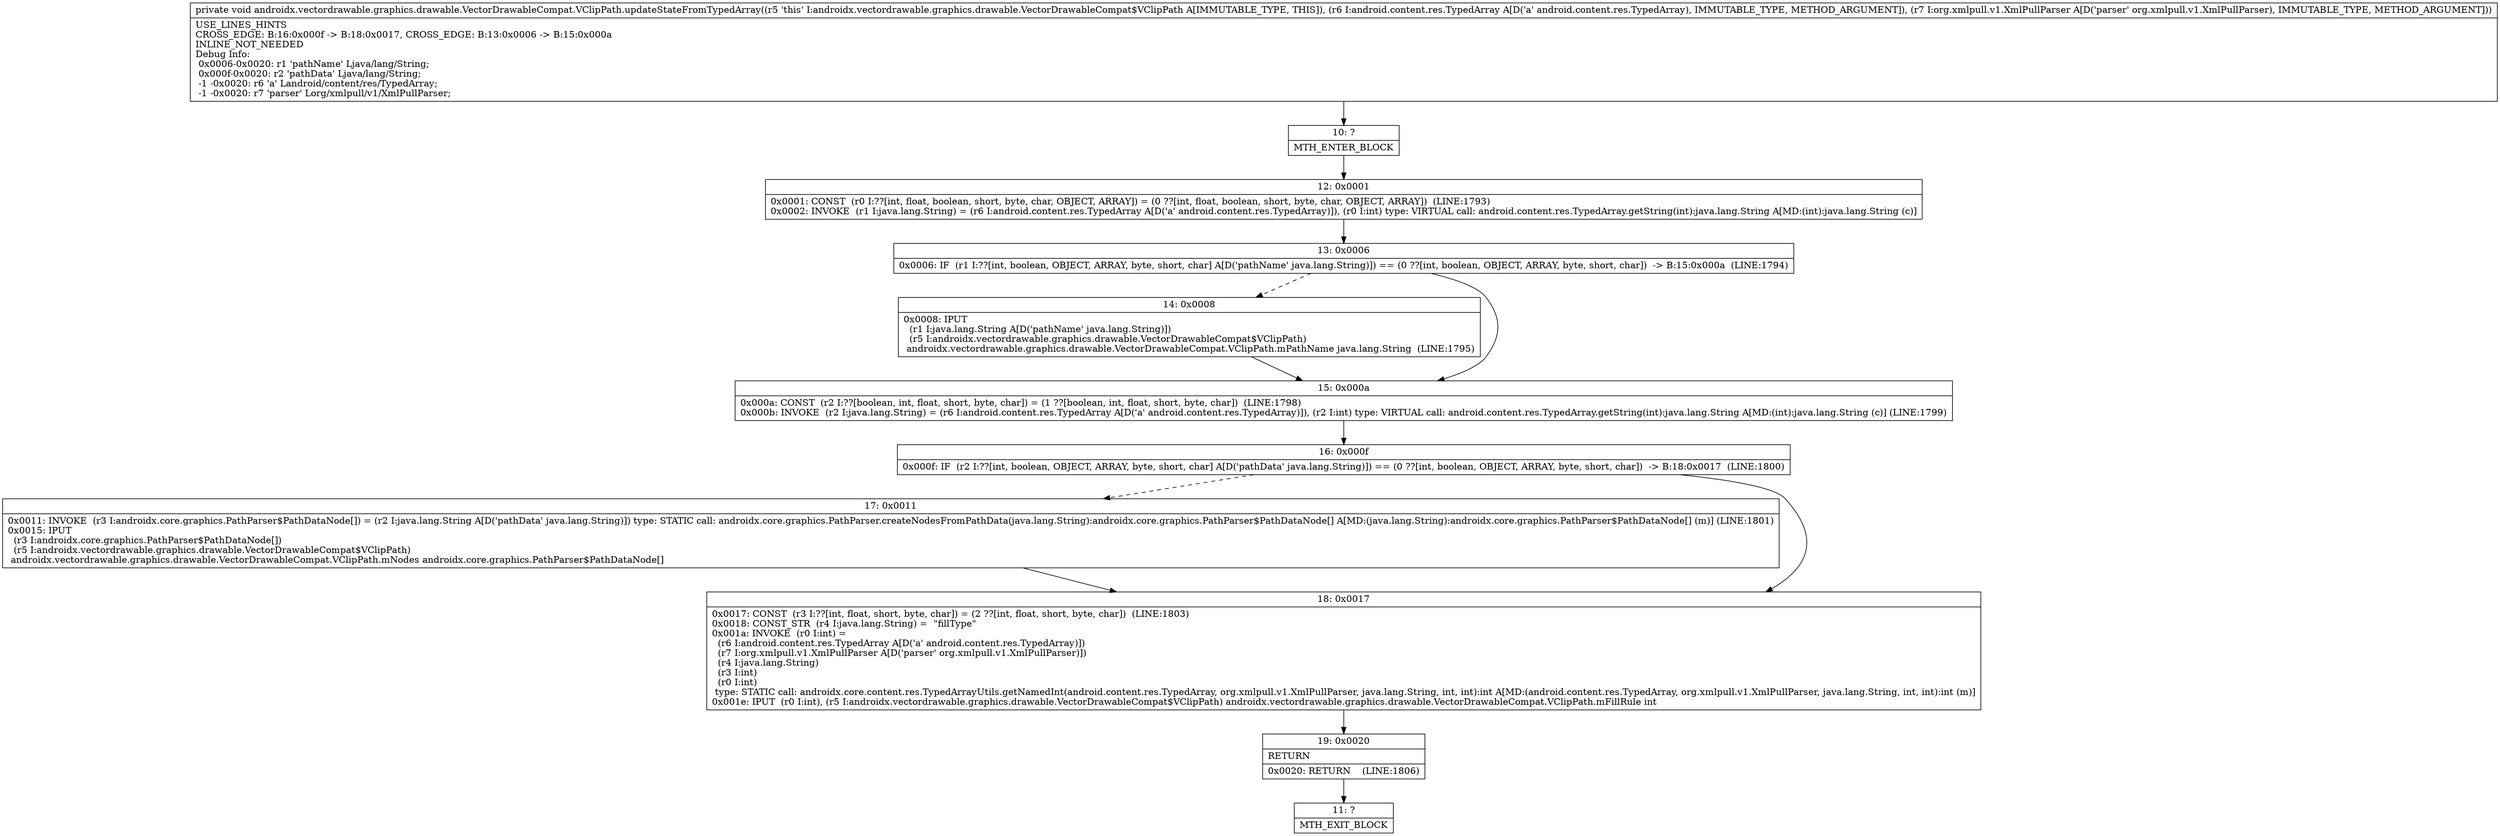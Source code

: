 digraph "CFG forandroidx.vectordrawable.graphics.drawable.VectorDrawableCompat.VClipPath.updateStateFromTypedArray(Landroid\/content\/res\/TypedArray;Lorg\/xmlpull\/v1\/XmlPullParser;)V" {
Node_10 [shape=record,label="{10\:\ ?|MTH_ENTER_BLOCK\l}"];
Node_12 [shape=record,label="{12\:\ 0x0001|0x0001: CONST  (r0 I:??[int, float, boolean, short, byte, char, OBJECT, ARRAY]) = (0 ??[int, float, boolean, short, byte, char, OBJECT, ARRAY])  (LINE:1793)\l0x0002: INVOKE  (r1 I:java.lang.String) = (r6 I:android.content.res.TypedArray A[D('a' android.content.res.TypedArray)]), (r0 I:int) type: VIRTUAL call: android.content.res.TypedArray.getString(int):java.lang.String A[MD:(int):java.lang.String (c)]\l}"];
Node_13 [shape=record,label="{13\:\ 0x0006|0x0006: IF  (r1 I:??[int, boolean, OBJECT, ARRAY, byte, short, char] A[D('pathName' java.lang.String)]) == (0 ??[int, boolean, OBJECT, ARRAY, byte, short, char])  \-\> B:15:0x000a  (LINE:1794)\l}"];
Node_14 [shape=record,label="{14\:\ 0x0008|0x0008: IPUT  \l  (r1 I:java.lang.String A[D('pathName' java.lang.String)])\l  (r5 I:androidx.vectordrawable.graphics.drawable.VectorDrawableCompat$VClipPath)\l androidx.vectordrawable.graphics.drawable.VectorDrawableCompat.VClipPath.mPathName java.lang.String  (LINE:1795)\l}"];
Node_15 [shape=record,label="{15\:\ 0x000a|0x000a: CONST  (r2 I:??[boolean, int, float, short, byte, char]) = (1 ??[boolean, int, float, short, byte, char])  (LINE:1798)\l0x000b: INVOKE  (r2 I:java.lang.String) = (r6 I:android.content.res.TypedArray A[D('a' android.content.res.TypedArray)]), (r2 I:int) type: VIRTUAL call: android.content.res.TypedArray.getString(int):java.lang.String A[MD:(int):java.lang.String (c)] (LINE:1799)\l}"];
Node_16 [shape=record,label="{16\:\ 0x000f|0x000f: IF  (r2 I:??[int, boolean, OBJECT, ARRAY, byte, short, char] A[D('pathData' java.lang.String)]) == (0 ??[int, boolean, OBJECT, ARRAY, byte, short, char])  \-\> B:18:0x0017  (LINE:1800)\l}"];
Node_17 [shape=record,label="{17\:\ 0x0011|0x0011: INVOKE  (r3 I:androidx.core.graphics.PathParser$PathDataNode[]) = (r2 I:java.lang.String A[D('pathData' java.lang.String)]) type: STATIC call: androidx.core.graphics.PathParser.createNodesFromPathData(java.lang.String):androidx.core.graphics.PathParser$PathDataNode[] A[MD:(java.lang.String):androidx.core.graphics.PathParser$PathDataNode[] (m)] (LINE:1801)\l0x0015: IPUT  \l  (r3 I:androidx.core.graphics.PathParser$PathDataNode[])\l  (r5 I:androidx.vectordrawable.graphics.drawable.VectorDrawableCompat$VClipPath)\l androidx.vectordrawable.graphics.drawable.VectorDrawableCompat.VClipPath.mNodes androidx.core.graphics.PathParser$PathDataNode[] \l}"];
Node_18 [shape=record,label="{18\:\ 0x0017|0x0017: CONST  (r3 I:??[int, float, short, byte, char]) = (2 ??[int, float, short, byte, char])  (LINE:1803)\l0x0018: CONST_STR  (r4 I:java.lang.String) =  \"fillType\" \l0x001a: INVOKE  (r0 I:int) = \l  (r6 I:android.content.res.TypedArray A[D('a' android.content.res.TypedArray)])\l  (r7 I:org.xmlpull.v1.XmlPullParser A[D('parser' org.xmlpull.v1.XmlPullParser)])\l  (r4 I:java.lang.String)\l  (r3 I:int)\l  (r0 I:int)\l type: STATIC call: androidx.core.content.res.TypedArrayUtils.getNamedInt(android.content.res.TypedArray, org.xmlpull.v1.XmlPullParser, java.lang.String, int, int):int A[MD:(android.content.res.TypedArray, org.xmlpull.v1.XmlPullParser, java.lang.String, int, int):int (m)]\l0x001e: IPUT  (r0 I:int), (r5 I:androidx.vectordrawable.graphics.drawable.VectorDrawableCompat$VClipPath) androidx.vectordrawable.graphics.drawable.VectorDrawableCompat.VClipPath.mFillRule int \l}"];
Node_19 [shape=record,label="{19\:\ 0x0020|RETURN\l|0x0020: RETURN    (LINE:1806)\l}"];
Node_11 [shape=record,label="{11\:\ ?|MTH_EXIT_BLOCK\l}"];
MethodNode[shape=record,label="{private void androidx.vectordrawable.graphics.drawable.VectorDrawableCompat.VClipPath.updateStateFromTypedArray((r5 'this' I:androidx.vectordrawable.graphics.drawable.VectorDrawableCompat$VClipPath A[IMMUTABLE_TYPE, THIS]), (r6 I:android.content.res.TypedArray A[D('a' android.content.res.TypedArray), IMMUTABLE_TYPE, METHOD_ARGUMENT]), (r7 I:org.xmlpull.v1.XmlPullParser A[D('parser' org.xmlpull.v1.XmlPullParser), IMMUTABLE_TYPE, METHOD_ARGUMENT]))  | USE_LINES_HINTS\lCROSS_EDGE: B:16:0x000f \-\> B:18:0x0017, CROSS_EDGE: B:13:0x0006 \-\> B:15:0x000a\lINLINE_NOT_NEEDED\lDebug Info:\l  0x0006\-0x0020: r1 'pathName' Ljava\/lang\/String;\l  0x000f\-0x0020: r2 'pathData' Ljava\/lang\/String;\l  \-1 \-0x0020: r6 'a' Landroid\/content\/res\/TypedArray;\l  \-1 \-0x0020: r7 'parser' Lorg\/xmlpull\/v1\/XmlPullParser;\l}"];
MethodNode -> Node_10;Node_10 -> Node_12;
Node_12 -> Node_13;
Node_13 -> Node_14[style=dashed];
Node_13 -> Node_15;
Node_14 -> Node_15;
Node_15 -> Node_16;
Node_16 -> Node_17[style=dashed];
Node_16 -> Node_18;
Node_17 -> Node_18;
Node_18 -> Node_19;
Node_19 -> Node_11;
}

